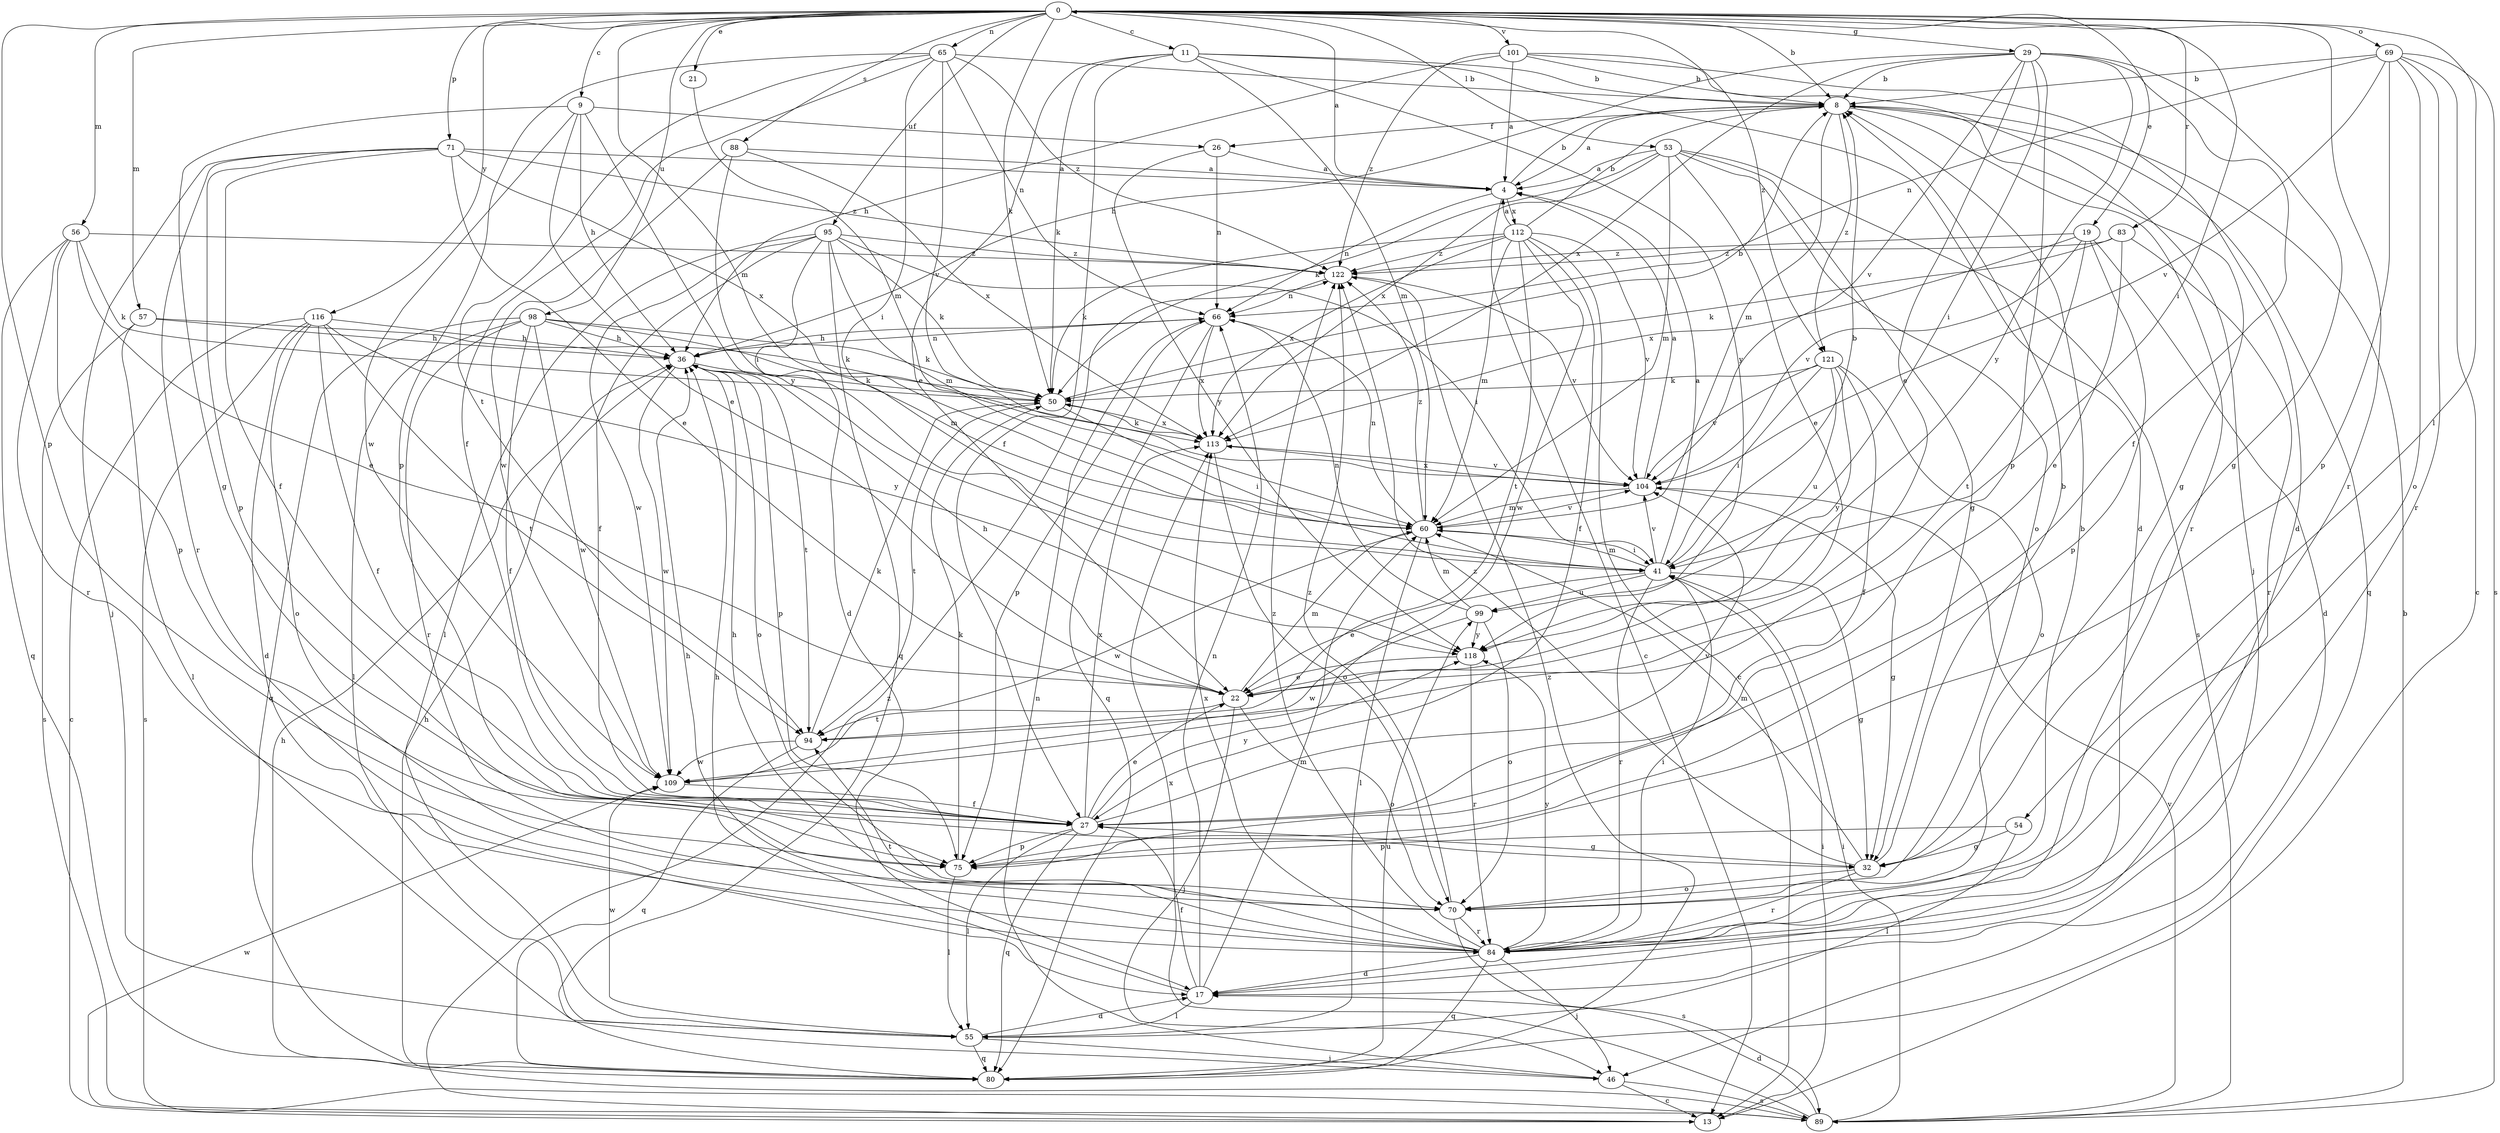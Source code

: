 strict digraph  {
0;
4;
8;
9;
11;
13;
17;
19;
21;
22;
26;
27;
29;
32;
36;
41;
46;
50;
53;
54;
55;
56;
57;
60;
65;
66;
69;
70;
71;
75;
80;
83;
84;
88;
89;
94;
95;
98;
99;
101;
104;
109;
112;
113;
116;
118;
121;
122;
0 -> 8  [label=b];
0 -> 9  [label=c];
0 -> 11  [label=c];
0 -> 19  [label=e];
0 -> 21  [label=e];
0 -> 29  [label=g];
0 -> 41  [label=i];
0 -> 50  [label=k];
0 -> 53  [label=l];
0 -> 54  [label=l];
0 -> 56  [label=m];
0 -> 57  [label=m];
0 -> 60  [label=m];
0 -> 65  [label=n];
0 -> 69  [label=o];
0 -> 71  [label=p];
0 -> 75  [label=p];
0 -> 83  [label=r];
0 -> 84  [label=r];
0 -> 88  [label=s];
0 -> 95  [label=u];
0 -> 98  [label=u];
0 -> 101  [label=v];
0 -> 116  [label=y];
0 -> 121  [label=z];
4 -> 0  [label=a];
4 -> 8  [label=b];
4 -> 13  [label=c];
4 -> 66  [label=n];
4 -> 112  [label=x];
8 -> 4  [label=a];
8 -> 26  [label=f];
8 -> 32  [label=g];
8 -> 60  [label=m];
8 -> 80  [label=q];
8 -> 84  [label=r];
8 -> 121  [label=z];
9 -> 22  [label=e];
9 -> 26  [label=f];
9 -> 32  [label=g];
9 -> 36  [label=h];
9 -> 109  [label=w];
9 -> 118  [label=y];
11 -> 8  [label=b];
11 -> 17  [label=d];
11 -> 22  [label=e];
11 -> 27  [label=f];
11 -> 50  [label=k];
11 -> 60  [label=m];
11 -> 118  [label=y];
13 -> 41  [label=i];
13 -> 109  [label=w];
13 -> 122  [label=z];
17 -> 27  [label=f];
17 -> 36  [label=h];
17 -> 55  [label=l];
17 -> 60  [label=m];
17 -> 66  [label=n];
19 -> 17  [label=d];
19 -> 75  [label=p];
19 -> 94  [label=t];
19 -> 104  [label=v];
19 -> 113  [label=x];
19 -> 122  [label=z];
21 -> 60  [label=m];
22 -> 36  [label=h];
22 -> 46  [label=j];
22 -> 60  [label=m];
22 -> 70  [label=o];
22 -> 94  [label=t];
26 -> 4  [label=a];
26 -> 66  [label=n];
26 -> 118  [label=y];
27 -> 22  [label=e];
27 -> 32  [label=g];
27 -> 55  [label=l];
27 -> 75  [label=p];
27 -> 80  [label=q];
27 -> 104  [label=v];
27 -> 113  [label=x];
27 -> 118  [label=y];
29 -> 8  [label=b];
29 -> 22  [label=e];
29 -> 27  [label=f];
29 -> 32  [label=g];
29 -> 36  [label=h];
29 -> 41  [label=i];
29 -> 75  [label=p];
29 -> 104  [label=v];
29 -> 113  [label=x];
29 -> 118  [label=y];
32 -> 8  [label=b];
32 -> 60  [label=m];
32 -> 70  [label=o];
32 -> 84  [label=r];
32 -> 122  [label=z];
36 -> 50  [label=k];
36 -> 66  [label=n];
36 -> 70  [label=o];
36 -> 75  [label=p];
36 -> 94  [label=t];
36 -> 109  [label=w];
41 -> 4  [label=a];
41 -> 8  [label=b];
41 -> 22  [label=e];
41 -> 32  [label=g];
41 -> 60  [label=m];
41 -> 84  [label=r];
41 -> 99  [label=u];
41 -> 104  [label=v];
46 -> 13  [label=c];
46 -> 66  [label=n];
46 -> 89  [label=s];
50 -> 8  [label=b];
50 -> 41  [label=i];
50 -> 94  [label=t];
50 -> 113  [label=x];
53 -> 4  [label=a];
53 -> 22  [label=e];
53 -> 32  [label=g];
53 -> 50  [label=k];
53 -> 60  [label=m];
53 -> 70  [label=o];
53 -> 89  [label=s];
53 -> 113  [label=x];
54 -> 32  [label=g];
54 -> 55  [label=l];
54 -> 75  [label=p];
55 -> 17  [label=d];
55 -> 46  [label=j];
55 -> 80  [label=q];
55 -> 109  [label=w];
56 -> 22  [label=e];
56 -> 50  [label=k];
56 -> 75  [label=p];
56 -> 80  [label=q];
56 -> 84  [label=r];
56 -> 122  [label=z];
57 -> 36  [label=h];
57 -> 50  [label=k];
57 -> 55  [label=l];
57 -> 89  [label=s];
60 -> 41  [label=i];
60 -> 55  [label=l];
60 -> 66  [label=n];
60 -> 104  [label=v];
60 -> 109  [label=w];
60 -> 122  [label=z];
65 -> 8  [label=b];
65 -> 27  [label=f];
65 -> 41  [label=i];
65 -> 66  [label=n];
65 -> 75  [label=p];
65 -> 94  [label=t];
65 -> 104  [label=v];
65 -> 122  [label=z];
66 -> 36  [label=h];
66 -> 75  [label=p];
66 -> 80  [label=q];
66 -> 113  [label=x];
69 -> 8  [label=b];
69 -> 13  [label=c];
69 -> 66  [label=n];
69 -> 70  [label=o];
69 -> 75  [label=p];
69 -> 84  [label=r];
69 -> 89  [label=s];
69 -> 104  [label=v];
70 -> 36  [label=h];
70 -> 84  [label=r];
70 -> 89  [label=s];
70 -> 122  [label=z];
71 -> 4  [label=a];
71 -> 22  [label=e];
71 -> 27  [label=f];
71 -> 46  [label=j];
71 -> 75  [label=p];
71 -> 84  [label=r];
71 -> 113  [label=x];
71 -> 122  [label=z];
75 -> 50  [label=k];
75 -> 55  [label=l];
80 -> 36  [label=h];
80 -> 99  [label=u];
80 -> 122  [label=z];
83 -> 22  [label=e];
83 -> 50  [label=k];
83 -> 84  [label=r];
83 -> 122  [label=z];
84 -> 8  [label=b];
84 -> 17  [label=d];
84 -> 36  [label=h];
84 -> 41  [label=i];
84 -> 46  [label=j];
84 -> 80  [label=q];
84 -> 94  [label=t];
84 -> 113  [label=x];
84 -> 118  [label=y];
84 -> 122  [label=z];
88 -> 4  [label=a];
88 -> 41  [label=i];
88 -> 109  [label=w];
88 -> 113  [label=x];
89 -> 8  [label=b];
89 -> 17  [label=d];
89 -> 36  [label=h];
89 -> 41  [label=i];
89 -> 104  [label=v];
89 -> 113  [label=x];
94 -> 50  [label=k];
94 -> 80  [label=q];
94 -> 109  [label=w];
95 -> 17  [label=d];
95 -> 27  [label=f];
95 -> 41  [label=i];
95 -> 50  [label=k];
95 -> 55  [label=l];
95 -> 60  [label=m];
95 -> 80  [label=q];
95 -> 109  [label=w];
95 -> 122  [label=z];
98 -> 27  [label=f];
98 -> 36  [label=h];
98 -> 50  [label=k];
98 -> 55  [label=l];
98 -> 60  [label=m];
98 -> 80  [label=q];
98 -> 84  [label=r];
98 -> 109  [label=w];
99 -> 60  [label=m];
99 -> 66  [label=n];
99 -> 70  [label=o];
99 -> 109  [label=w];
99 -> 118  [label=y];
101 -> 4  [label=a];
101 -> 8  [label=b];
101 -> 17  [label=d];
101 -> 36  [label=h];
101 -> 46  [label=j];
101 -> 122  [label=z];
104 -> 4  [label=a];
104 -> 32  [label=g];
104 -> 60  [label=m];
104 -> 113  [label=x];
109 -> 27  [label=f];
112 -> 4  [label=a];
112 -> 8  [label=b];
112 -> 13  [label=c];
112 -> 27  [label=f];
112 -> 50  [label=k];
112 -> 60  [label=m];
112 -> 94  [label=t];
112 -> 104  [label=v];
112 -> 109  [label=w];
112 -> 113  [label=x];
112 -> 122  [label=z];
113 -> 50  [label=k];
113 -> 70  [label=o];
113 -> 104  [label=v];
116 -> 13  [label=c];
116 -> 17  [label=d];
116 -> 27  [label=f];
116 -> 36  [label=h];
116 -> 70  [label=o];
116 -> 89  [label=s];
116 -> 94  [label=t];
116 -> 118  [label=y];
118 -> 22  [label=e];
118 -> 84  [label=r];
121 -> 27  [label=f];
121 -> 41  [label=i];
121 -> 50  [label=k];
121 -> 70  [label=o];
121 -> 99  [label=u];
121 -> 104  [label=v];
121 -> 118  [label=y];
122 -> 66  [label=n];
122 -> 104  [label=v];
}
